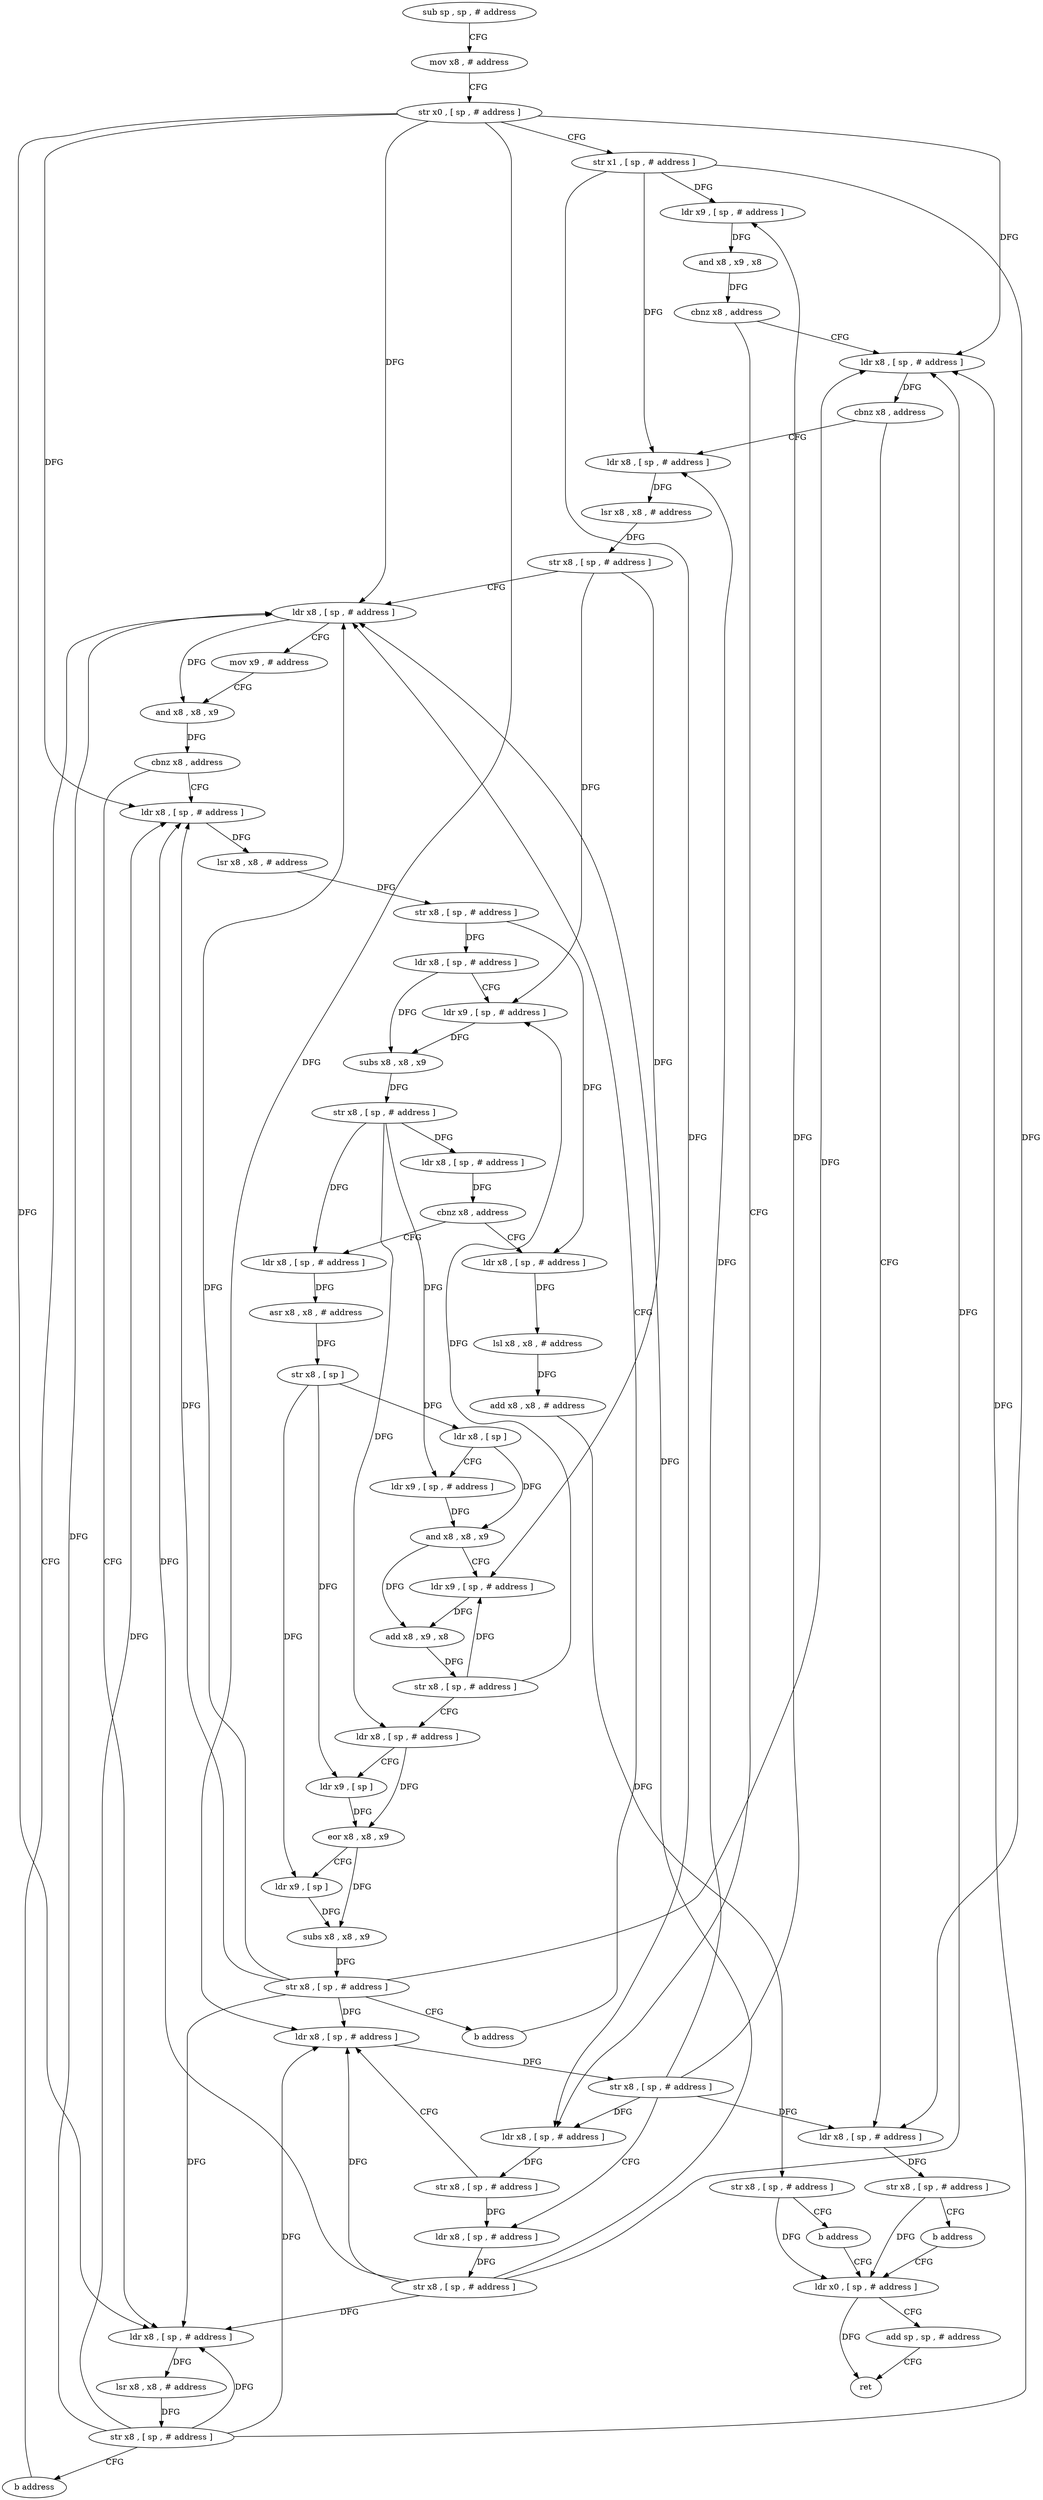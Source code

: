 digraph "func" {
"4221592" [label = "sub sp , sp , # address" ]
"4221596" [label = "mov x8 , # address" ]
"4221600" [label = "str x0 , [ sp , # address ]" ]
"4221604" [label = "str x1 , [ sp , # address ]" ]
"4221608" [label = "ldr x9 , [ sp , # address ]" ]
"4221612" [label = "and x8 , x9 , x8" ]
"4221616" [label = "cbnz x8 , address" ]
"4221644" [label = "ldr x8 , [ sp , # address ]" ]
"4221620" [label = "ldr x8 , [ sp , # address ]" ]
"4221648" [label = "cbnz x8 , address" ]
"4221664" [label = "ldr x8 , [ sp , # address ]" ]
"4221652" [label = "ldr x8 , [ sp , # address ]" ]
"4221624" [label = "str x8 , [ sp , # address ]" ]
"4221628" [label = "ldr x8 , [ sp , # address ]" ]
"4221632" [label = "str x8 , [ sp , # address ]" ]
"4221636" [label = "ldr x8 , [ sp , # address ]" ]
"4221640" [label = "str x8 , [ sp , # address ]" ]
"4221668" [label = "lsr x8 , x8 , # address" ]
"4221672" [label = "str x8 , [ sp , # address ]" ]
"4221676" [label = "ldr x8 , [ sp , # address ]" ]
"4221656" [label = "str x8 , [ sp , # address ]" ]
"4221660" [label = "b address" ]
"4221828" [label = "ldr x0 , [ sp , # address ]" ]
"4221708" [label = "ldr x8 , [ sp , # address ]" ]
"4221712" [label = "lsr x8 , x8 , # address" ]
"4221716" [label = "str x8 , [ sp , # address ]" ]
"4221720" [label = "ldr x8 , [ sp , # address ]" ]
"4221724" [label = "ldr x9 , [ sp , # address ]" ]
"4221728" [label = "subs x8 , x8 , x9" ]
"4221732" [label = "str x8 , [ sp , # address ]" ]
"4221736" [label = "ldr x8 , [ sp , # address ]" ]
"4221740" [label = "cbnz x8 , address" ]
"4221764" [label = "ldr x8 , [ sp , # address ]" ]
"4221744" [label = "ldr x8 , [ sp , # address ]" ]
"4221692" [label = "ldr x8 , [ sp , # address ]" ]
"4221696" [label = "lsr x8 , x8 , # address" ]
"4221700" [label = "str x8 , [ sp , # address ]" ]
"4221704" [label = "b address" ]
"4221832" [label = "add sp , sp , # address" ]
"4221836" [label = "ret" ]
"4221768" [label = "asr x8 , x8 , # address" ]
"4221772" [label = "str x8 , [ sp ]" ]
"4221776" [label = "ldr x8 , [ sp ]" ]
"4221780" [label = "ldr x9 , [ sp , # address ]" ]
"4221784" [label = "and x8 , x8 , x9" ]
"4221788" [label = "ldr x9 , [ sp , # address ]" ]
"4221792" [label = "add x8 , x9 , x8" ]
"4221796" [label = "str x8 , [ sp , # address ]" ]
"4221800" [label = "ldr x8 , [ sp , # address ]" ]
"4221804" [label = "ldr x9 , [ sp ]" ]
"4221808" [label = "eor x8 , x8 , x9" ]
"4221812" [label = "ldr x9 , [ sp ]" ]
"4221816" [label = "subs x8 , x8 , x9" ]
"4221820" [label = "str x8 , [ sp , # address ]" ]
"4221824" [label = "b address" ]
"4221748" [label = "lsl x8 , x8 , # address" ]
"4221752" [label = "add x8 , x8 , # address" ]
"4221756" [label = "str x8 , [ sp , # address ]" ]
"4221760" [label = "b address" ]
"4221680" [label = "mov x9 , # address" ]
"4221684" [label = "and x8 , x8 , x9" ]
"4221688" [label = "cbnz x8 , address" ]
"4221592" -> "4221596" [ label = "CFG" ]
"4221596" -> "4221600" [ label = "CFG" ]
"4221600" -> "4221604" [ label = "CFG" ]
"4221600" -> "4221644" [ label = "DFG" ]
"4221600" -> "4221628" [ label = "DFG" ]
"4221600" -> "4221676" [ label = "DFG" ]
"4221600" -> "4221708" [ label = "DFG" ]
"4221600" -> "4221692" [ label = "DFG" ]
"4221604" -> "4221608" [ label = "DFG" ]
"4221604" -> "4221620" [ label = "DFG" ]
"4221604" -> "4221664" [ label = "DFG" ]
"4221604" -> "4221652" [ label = "DFG" ]
"4221608" -> "4221612" [ label = "DFG" ]
"4221612" -> "4221616" [ label = "DFG" ]
"4221616" -> "4221644" [ label = "CFG" ]
"4221616" -> "4221620" [ label = "CFG" ]
"4221644" -> "4221648" [ label = "DFG" ]
"4221620" -> "4221624" [ label = "DFG" ]
"4221648" -> "4221664" [ label = "CFG" ]
"4221648" -> "4221652" [ label = "CFG" ]
"4221664" -> "4221668" [ label = "DFG" ]
"4221652" -> "4221656" [ label = "DFG" ]
"4221624" -> "4221628" [ label = "CFG" ]
"4221624" -> "4221636" [ label = "DFG" ]
"4221628" -> "4221632" [ label = "DFG" ]
"4221632" -> "4221636" [ label = "CFG" ]
"4221632" -> "4221608" [ label = "DFG" ]
"4221632" -> "4221620" [ label = "DFG" ]
"4221632" -> "4221664" [ label = "DFG" ]
"4221632" -> "4221652" [ label = "DFG" ]
"4221636" -> "4221640" [ label = "DFG" ]
"4221640" -> "4221644" [ label = "DFG" ]
"4221640" -> "4221628" [ label = "DFG" ]
"4221640" -> "4221676" [ label = "DFG" ]
"4221640" -> "4221708" [ label = "DFG" ]
"4221640" -> "4221692" [ label = "DFG" ]
"4221668" -> "4221672" [ label = "DFG" ]
"4221672" -> "4221676" [ label = "CFG" ]
"4221672" -> "4221724" [ label = "DFG" ]
"4221672" -> "4221788" [ label = "DFG" ]
"4221676" -> "4221680" [ label = "CFG" ]
"4221676" -> "4221684" [ label = "DFG" ]
"4221656" -> "4221660" [ label = "CFG" ]
"4221656" -> "4221828" [ label = "DFG" ]
"4221660" -> "4221828" [ label = "CFG" ]
"4221828" -> "4221832" [ label = "CFG" ]
"4221828" -> "4221836" [ label = "DFG" ]
"4221708" -> "4221712" [ label = "DFG" ]
"4221712" -> "4221716" [ label = "DFG" ]
"4221716" -> "4221720" [ label = "DFG" ]
"4221716" -> "4221744" [ label = "DFG" ]
"4221720" -> "4221724" [ label = "CFG" ]
"4221720" -> "4221728" [ label = "DFG" ]
"4221724" -> "4221728" [ label = "DFG" ]
"4221728" -> "4221732" [ label = "DFG" ]
"4221732" -> "4221736" [ label = "DFG" ]
"4221732" -> "4221764" [ label = "DFG" ]
"4221732" -> "4221780" [ label = "DFG" ]
"4221732" -> "4221800" [ label = "DFG" ]
"4221736" -> "4221740" [ label = "DFG" ]
"4221740" -> "4221764" [ label = "CFG" ]
"4221740" -> "4221744" [ label = "CFG" ]
"4221764" -> "4221768" [ label = "DFG" ]
"4221744" -> "4221748" [ label = "DFG" ]
"4221692" -> "4221696" [ label = "DFG" ]
"4221696" -> "4221700" [ label = "DFG" ]
"4221700" -> "4221704" [ label = "CFG" ]
"4221700" -> "4221644" [ label = "DFG" ]
"4221700" -> "4221628" [ label = "DFG" ]
"4221700" -> "4221676" [ label = "DFG" ]
"4221700" -> "4221708" [ label = "DFG" ]
"4221700" -> "4221692" [ label = "DFG" ]
"4221704" -> "4221676" [ label = "CFG" ]
"4221832" -> "4221836" [ label = "CFG" ]
"4221768" -> "4221772" [ label = "DFG" ]
"4221772" -> "4221776" [ label = "DFG" ]
"4221772" -> "4221804" [ label = "DFG" ]
"4221772" -> "4221812" [ label = "DFG" ]
"4221776" -> "4221780" [ label = "CFG" ]
"4221776" -> "4221784" [ label = "DFG" ]
"4221780" -> "4221784" [ label = "DFG" ]
"4221784" -> "4221788" [ label = "CFG" ]
"4221784" -> "4221792" [ label = "DFG" ]
"4221788" -> "4221792" [ label = "DFG" ]
"4221792" -> "4221796" [ label = "DFG" ]
"4221796" -> "4221800" [ label = "CFG" ]
"4221796" -> "4221724" [ label = "DFG" ]
"4221796" -> "4221788" [ label = "DFG" ]
"4221800" -> "4221804" [ label = "CFG" ]
"4221800" -> "4221808" [ label = "DFG" ]
"4221804" -> "4221808" [ label = "DFG" ]
"4221808" -> "4221812" [ label = "CFG" ]
"4221808" -> "4221816" [ label = "DFG" ]
"4221812" -> "4221816" [ label = "DFG" ]
"4221816" -> "4221820" [ label = "DFG" ]
"4221820" -> "4221824" [ label = "CFG" ]
"4221820" -> "4221644" [ label = "DFG" ]
"4221820" -> "4221628" [ label = "DFG" ]
"4221820" -> "4221676" [ label = "DFG" ]
"4221820" -> "4221708" [ label = "DFG" ]
"4221820" -> "4221692" [ label = "DFG" ]
"4221824" -> "4221676" [ label = "CFG" ]
"4221748" -> "4221752" [ label = "DFG" ]
"4221752" -> "4221756" [ label = "DFG" ]
"4221756" -> "4221760" [ label = "CFG" ]
"4221756" -> "4221828" [ label = "DFG" ]
"4221760" -> "4221828" [ label = "CFG" ]
"4221680" -> "4221684" [ label = "CFG" ]
"4221684" -> "4221688" [ label = "DFG" ]
"4221688" -> "4221708" [ label = "CFG" ]
"4221688" -> "4221692" [ label = "CFG" ]
}
